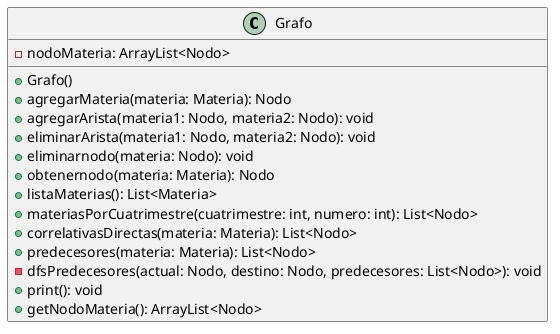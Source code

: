 @startuml
class Grafo {
    - nodoMateria: ArrayList<Nodo>
    
    + Grafo()
    + agregarMateria(materia: Materia): Nodo
    + agregarArista(materia1: Nodo, materia2: Nodo): void
    + eliminarArista(materia1: Nodo, materia2: Nodo): void
    + eliminarnodo(materia: Nodo): void
    + obtenernodo(materia: Materia): Nodo
    + listaMaterias(): List<Materia>
    + materiasPorCuatrimestre(cuatrimestre: int, numero: int): List<Nodo>
    + correlativasDirectas(materia: Materia): List<Nodo>
    + predecesores(materia: Materia): List<Nodo>
    - dfsPredecesores(actual: Nodo, destino: Nodo, predecesores: List<Nodo>): void
    + print(): void
    + getNodoMateria(): ArrayList<Nodo>
}
@enduml
